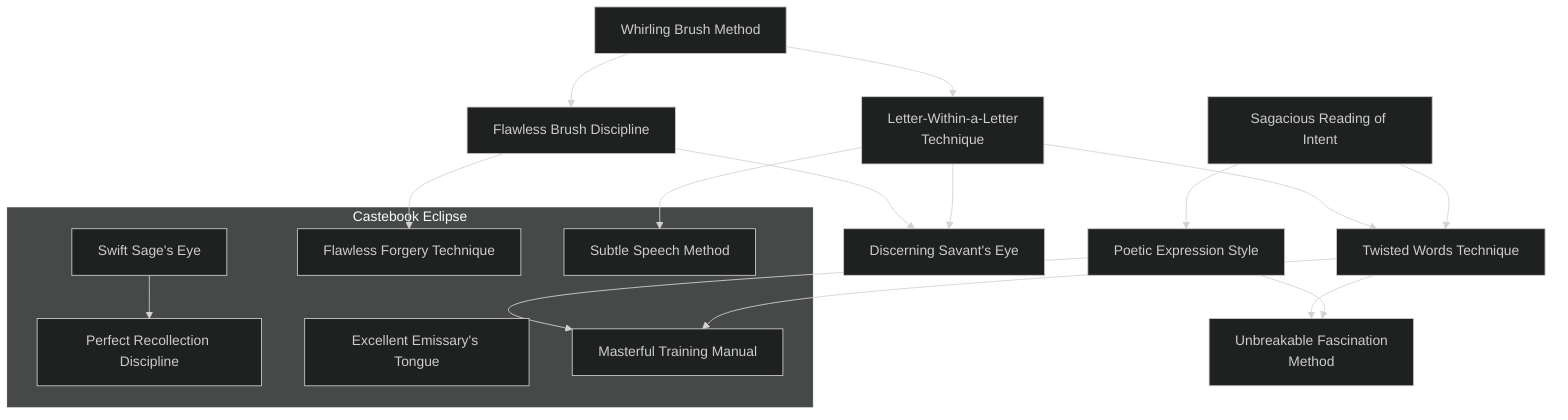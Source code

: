 ---
config:
  theme: dark
---
flowchart TD

    whirling_brush_method[Whirling Brush Method]
    click whirling_brush_method callback "
        Whirling Brush Method<br>
        <br>
        Cost: 4 motes<br>
        Duration: One scene<br>
        Type: Simple<br>
        Minimum Linguistics: 1<br>
        Minimum Essence: 1<br>
        Prerequisite Charms: None<br>
        <br>
        Through the use of this Charm, a character can write
        or copy with superhuman speed. While this does not allow
        the character to write creative works much faster than
        normal (since the physical act of writing rarely slows a
        creator), she can write quickly enough to copy even a large
        book in a single day or make an accurate transcript of a rapid
        conversation containing multiple parties. While the
        character's writing doesn't destroy pens from writing too
        fast, they do wear down at the regular speed, and the
        character's writing consumes the regular amount of ink. The
        product of this Charm is a copy of the work in question, not
        a perfect facsimile. It's written in the character's own hand,
        contains as many errors as if the character had done it at
        normal speed without the use of a Charm and is otherwise
        an imperfect rendering of the original.
        "

    flawless_brush_discipline[Flawless Brush Discipline]
    whirling_brush_method --> flawless_brush_discipline
    click flawless_brush_discipline callback "
        Flawless Brush Discipline<br>
        <br>
        Cost: 6 motes<br>
        Duration: One day<br>
        Type: Simple<br>
        Minimum Linguistics: 3<br>
        Minimum Essence: 2<br>
        Prerequisite Charms: Whirling Brush Method<br>
        <br>
        Sometimes a character needs more than a copy of a
        document; sometimes he needs a perfect facsimile. Flawless
        Brush Discipline allows a character to produce just
        that. The character copies at her regular writing speed, but
        the result is not a copy, but a perfect replica of the original
        document, indistinguishable from the original. A character
        without colored inks trying to copy illuminated text
        will produce a carefully shaded monotone replica of the
        original. Flawless Brush Discipline copies only text and
        illustrations — it does not allow the character to forge seals
        or impressions affixed to a document.
        "

    letter_within_a_letter_technique[Letter-Within-a-Letter<br>Technique]
    whirling_brush_method --> letter_within_a_letter_technique
    click letter_within_a_letter_technique callback "
        Letter-Within-a-Letter Technique<br>
        <br>
        Cost: 6 motes<br>
        Duration: Instant<br>
        Type: Simple<br>
        Minimum Linguistics: 4<br>
        Minimum Essence: 2<br>
        Prerequisite Charms: Whirling Brush Method<br>
        <br>
        By carefully injecting allusions, subtle stresses and
        loaded word choices, the character can imbed a secret
        message in a document of seemingly innocuous character
        - a shopping list, a bill of lading or even a quickly dashed
        note. The intended recipient (who must be very familiar to
        the Exalted using this Charm) is the only one who will be
        able to comprehend the message, though an Exalted using
        the Sagacious Reading of Intent Charm will be able to
        detect the Letter-Within-a-Letter Technique's use. The
        hidden message can be no longer (in words) than one-half
        the length of the &quot;cover&quot; document.
        "

    discerning_savants_eye[Discerning Savant's Eye]
    flawless_brush_discipline --> discerning_savants_eye
    letter_within_a_letter_technique --> discerning_savants_eye
    click discerning_savants_eye callback "
        Discerning Savant's Eye<br>
        <br>
        Cost: 6 motes, 1 Willpower<br>
        Duration: One hour<br>
        Type: Simple<br>
        Minimum Linguistics: 5<br>
        Minimum Essence: 2<br>
        Prerequisite Charms: Flawless Brush Discipline, Letter-Within-a- Letter Technique<br>
        <br>
        The character can make out the minute traces of
        writing that was once readable but has now been damaged
        or erased. Examples are palimpsests, water-soluble inks
        that have been left in the rain and stone inscriptions that
        have been rendered unreadable by purposeful vandalism or
        the action of the elements. Writing of which effectively no
        traces remain - writing on paper that was burnt to ash of
        on stone that has been smashed to gravel — cannot be
        recovered with this Charm.<br>
        Discerning Savant's Eye does not give the character
        the ability to understand a language she cannot normally
        read, though she may use Flawless Brush Discipline to
        make a perfect copy of the material as it originally appeared
        for later translation.
        "

    sagacious_reading_of_intent[Sagacious Reading of Intent]
    click sagacious_reading_of_intent callback "
        Sagacious Reading of Intent<br>
        <br>
        Cost: 6 motes
        Duration: Instant
        Type: Simple
        Minimum linguistics: 1
        Minimum Essence: 1
        Prerequisite Charms: None
        This Charm allows a character reading a letter, book or
        other form of written text to understand the author's biases,
        opinions and hidden agendas. Characters using this Charm
        when reading a book will immediately discer if and in what
        direction the material is slanted. Note that this works even if the
        author is unaware of her own biases. In addition to the obvious
        uses, this Charm is very useful for detecting literary forgeries.
        "

    poetic_expression_style[Poetic Expression Style]
    sagacious_reading_of_intent --> poetic_expression_style
    click poetic_expression_style callback "
        Poetic Expression Style<br>
        <br>
        Cost: 3 motes<br>
        Duration: One scene<br>
        Type: Simple<br>
        Minimum Linguistics: 2<br>
        Minimum Essence: 1<br>
        Prerequisite Charms: Sagacious Reading of Intent<br>
        <br>
        Exalted with this Charm can convey ideas and concepts
        through pantomime. The character's gestures carry far
        more meaning than any normal mortal's. While there is
        little room for subtlety or poetry, the character can communicate
        even complex concepts across the language barrier.
        For example, a character could convey, &quot;He offended my
        honor, and I pursue him to seek redress in an honorable duel.
        Surrender him to me or face my wrath.&quot; However, a character
        is unlikely to succeed in acquiring a lover, unless &quot;I am
        attracted to you and desire a sexual encounter&quot; is all the
        wooing the potential partner requires.
        "

    twisted_words_technique[Twisted Words Technique]
    letter_within_a_letter_technique --> twisted_words_technique
    sagacious_reading_of_intent --> twisted_words_technique
    click twisted_words_technique callback "
        Twisted Words Technique<br>
        <br>
        Cost: 6 motes, 1 Willpower<br>
        Duration: One scene<br>
        Type: Simple<br>
        Minimum Linguistics: 4<br>
        Minimum Essence: 2<br>
        Prerequisite Charms: Letter-Within-a-Letter<br>
        <br>
        Technique, Sagacious Reading of Intent
        Twisted Words Technique allows one of the Exalted to
        weight certain words or meanings in a speech or written work
        in order to sway the listener or reader to a particular way of
        thinking. Characters with a permanent Willpower lower
        than the character's Essence score who read or listen to the
        Exalted's words will come to agree with the idea she presents.
        Players whose characters possess a Willpower less than twice
        the Exalted's Essence must make a Willpower roll or have
        their characters swayed into a favorable view of the matter.
        Note that the concealed message must be germane to the
        topic at hand, but the character can seem to advocate an idea
        on the surface while the subtext is negative, or vice versa.
        "

    unbreakable_fascination_method[Unbreakable Fascination<br>Method]
    twisted_words_technique --> unbreakable_fascination_method
    poetic_expression_style --> unbreakable_fascination_method
    click unbreakable_fascination_method callback "
        Unbreakable Fascination Method<br>
        <br>
        Cost: 8 motes, 1 health level per hour<br>
        Duration: Special<br>
        Type: Simple<br>
        Minimum Linguistics: 5<br>
        Minimum Essence: 3<br>
        Prerequisite Charms: Poetic Expression Style, Twisted Words Technique<br>
        <br>
        A character using this Charm can speak in such a magnetic
        and engaging fashion that listeners simply cannot do anything
        else but pay attention to what he's saying. When he activates this
        Charm, the Exalted's player makes a Manipulation + Linguistics
        roll. Thereafter, players of characters with an Essence less than
        the Exalted's who hear the Chosen speak must make a reflexive
        Willpower roll with a difficulty equal to the number of successes
        made on the Linguistics roll. Those who fail are entranced by the
        character's voice and are held enraptured until the character
        ceases speaking for more than a few seconds.<br>
        It is not necessary to speak the Exalted's language to
        succumb to this power. Attack or other obvious open hostility
        causes the effect of this Charm to end. However, only direct
        physical danger will disrupt the effect. A brave or suicidal Exalted
        could, for example, use Unbreakable Fascination Method to
        keep a platoon of guards in a burning building with him until it
        was fully aflame, but they would not stand there listening as the
        flaming timbers started crashing down around them.
        "

    subgraph Castebook Eclipse
        swift_sages_eye[Swift Sage's Eye]
        click swift_sages_eye callback "
            Swift Sage's Eye<br>
            <br>
            Cost: 3 motes<br>
            Duration: One scene<br>
            Type: Simple<br>
            Minimum Linguistics: 1<br>
            Minimum Essence: 1<br>
            Prerequisite Charms: None<br>
            <br>
            A character using this technique can read and
            comprehend written works at superhuman speed. The
            character can read approximately two pages of written
            text (or its equivalent) per second, so she can read a
            book as quickly as she can turn the individual pages or
            a scroll as quickly as she can unroll it. The character
            must be able to read the language in the first place in
            order to use this Charm, and comprehension is the
            same as if the character read the text at normal speed.
            "
        perfect_recollection_discipline[Perfect Recollection Discipline]
        click perfect_recollection_discipline callback "
            Perfect Recollection Discipline<br>
            <br>
            Cost: 1 mote per work<br>
            Duration: Special<br>
            Type: Simple<br>
            Minimum Linguistics: 3<br>
            Minimum Essence: 2<br>
            Prerequisite Charms: Swift Sage's Eye<br>
            <br>
            A character using this Charm can completely
            memorize a written work or illustration in the time it
            takes to read or study it. The character can also
            memorize spoken words. A work can generally be no
            longer than a medium-sized book, a few hours of
            conversation or a single fairly complex illustration,
            such as a map. Longer works require correspondingly
            greater amounts of Essence.<br>
            The character's memory of the work is flawless:
            He can recite it from beginning to end, copy it down
            entirely from memory and even use his recollection in
            conjunction with Charms such as Whirling Brush
            Method and Flawless Brush Discipline to produce
            copies of the work. He can navigate from a memorized
            map as if he had it in front of him at all times.
            Although the Chosen can use this Charm to memorize
            a lexicon of a foreign language (thereby memorizing
            its vocabulary and grammar), his use of that language
            is somewhat halting and crude, since he still needs to
            &quot;look up&quot; and translate meanings in his head.<br>
            The work remains memorized for as long as the
            Chosen commits Essence to it. When the Essence is
            no longer committed, the character's memory of the
            work fades to what it would normally be if the character
            had simply read, viewed or listened to the work
            "
        excellent_emissarys_tongue[Excellent Emissary's Tongue]
        click excellent_emissarys_tongue callback "
            Excellent Emissary's Tongue<br>
            <br>
            Cost: 3 motes per language<br>
            Duration: Special<br>
            Type: Simple<br>
            Minimum Linguistics: 3<br>
            Minimum Essence: 1<br>
            Prerequisite Charms: None<br>
            <br>
            With this Charm, the Solar Exalted may acquire
            the ability to speak and understand a language merely
            by hearing it spoken. The Charm requires at least an
            hour of exposure to the language. So long as the
            Essence is committed, the Chosen is completely fluent
            in that language, without a trace of accent, but
            cannot read or write in it A character can master a
            total number of languages equal to her dots in Linguistics
            by using this Charm. Once the Essence is no
            longer committed, the knowledge of the language
            fades immediately.
            "

        flawless_forgery_technique[Flawless Forgery Technique]
        click flawless_forgery_technique callback "
            Flawless Forgery Technique<br>
            <br>
            Cost: 6 motes<br>
            Duration: One scene<br>
            Type: Simple<br>
            Minimum Linguistics: 4<br>
            Minimum Essence: 2<br>
            Prerequisite Charms: Flawless Brush Discipline<br>
            <br>
            With a masterful eye and hand for copying, the
            character can produce a flawless forgery of any written
            work or illustration, provided he has a sample to work
            from — at least one written sentence or a single
            illustration. The forgery need not be a duplicate of the
            sample, but it perfectly replicates the original's style,
            such that anyone familiar with that style would instantly
            recognize it. The character works at his normal
            writing or drawing speed but produces work in the
            chosen style. A character using Sagacious Reading of
            Intent who is familiar with the original style can
            determine that the forgery is not genuine, but otherwise,
            it is completely flawless and undetectable.
            "

        subtle_speech_method[Subtle Speech Method]
        click subtle_speech_method callback "
            Subtle Speech Method<br>
            <br>
            Cost: 3 motes<br>
            Duration: One scene<br>
            Type: Simple<br>
            Minimum Linguistics: 4<br>
            Minimum Essence: 2<br>
            Prerequisite Charms: Letter-Within-A-Letter<br>
            <br>
            Technique, Poetic Expression Style
            The character can speak in a roundabout fashion,
            stressing particular words, inflections and allusions to
            convey ideas and concepts that may have nothing to
            do with what the character is saying. Only the intended
            recipients (who must be familiar to the Exalted
            using this Charm and must speak the same language)
            understand the true meaning behind the character's
            words. Everyone else hears only what the character
            says on the surface. Thus, an Exalted using this Charm
            could explain the details of an assassination plot to
            someone while appearing to discuss the weather, for
            example. Someone using Judge's Ear Technique can
            tell that there is something behind what the character
            is saying but not necessarily what it is.
            "
        masterful_training_manual[Masterful Training Manual]
        click masterful_training_manual callback "
            Masterful Training Manual<br>
            <br>
            Cost: 10 motes, 1 Willpower<br>
            Duration: Special<br>
            Type: Simple<br>
            Minimum Linguistics: 5<br>
            Minimum Lore: 3<br>
            Minimum Essence: 3<br>
            Prerequisite Charms: Poetic Expression Style, Twisted Words Technique<br>
            <br>
            The ability to effectively convey information is
            an important part of teaching. This Charm aids the
            Exalted in passing on their wisdom. A character writes
            a treatise or manual with any Attribute or any Ability,
            Charm or spell known to the Exalt as its subject.
            Creating the text requires time equal to that needed to
            train for the author's rating in the chosen Trait (Exalted,
            p. 271). For example, a character with Socialize
            5 writing a manual on proper etiquette and social
            behavior would take four weeks. If a Charisma 5
            character wrote a manual on making friends and
            influencing people, it would take four months. Charms
            such as Whirling Brush Method cannot reduce this
            time, since writing the manual requires careful and
            deliberate thought.<br>
            Once the text is prepared, others reading it may
            spend experience to acquire that Trait, using only
            the text as their tutor. The reader must be capable of
            learning the Trait described by the text and can only
            acquire or improve the Trait to the rating of the
            text's author. So, a manual that describes Martial
            Arts 3 is useless for a character with a Martial Arts
            rating of 3 or better, since he has already exceeded
            the manual's knowledge.<br>
            Unfortunately, the vast majority of the various
            manuals and treatises penned by the Solar Exalted of
            the First Age were lost or destroyed, although some
            are said to be preserved in ancient Manses or perhaps
            in the libraries of certain Dynasts or Sidereals.
            "
    end
    swift_sages_eye --> perfect_recollection_discipline
    flawless_brush_discipline --> flawless_forgery_technique
    letter_within_a_letter_technique --> subtle_speech_method
    poetic_expression_style --> masterful_training_manual
    twisted_words_technique --> masterful_training_manual